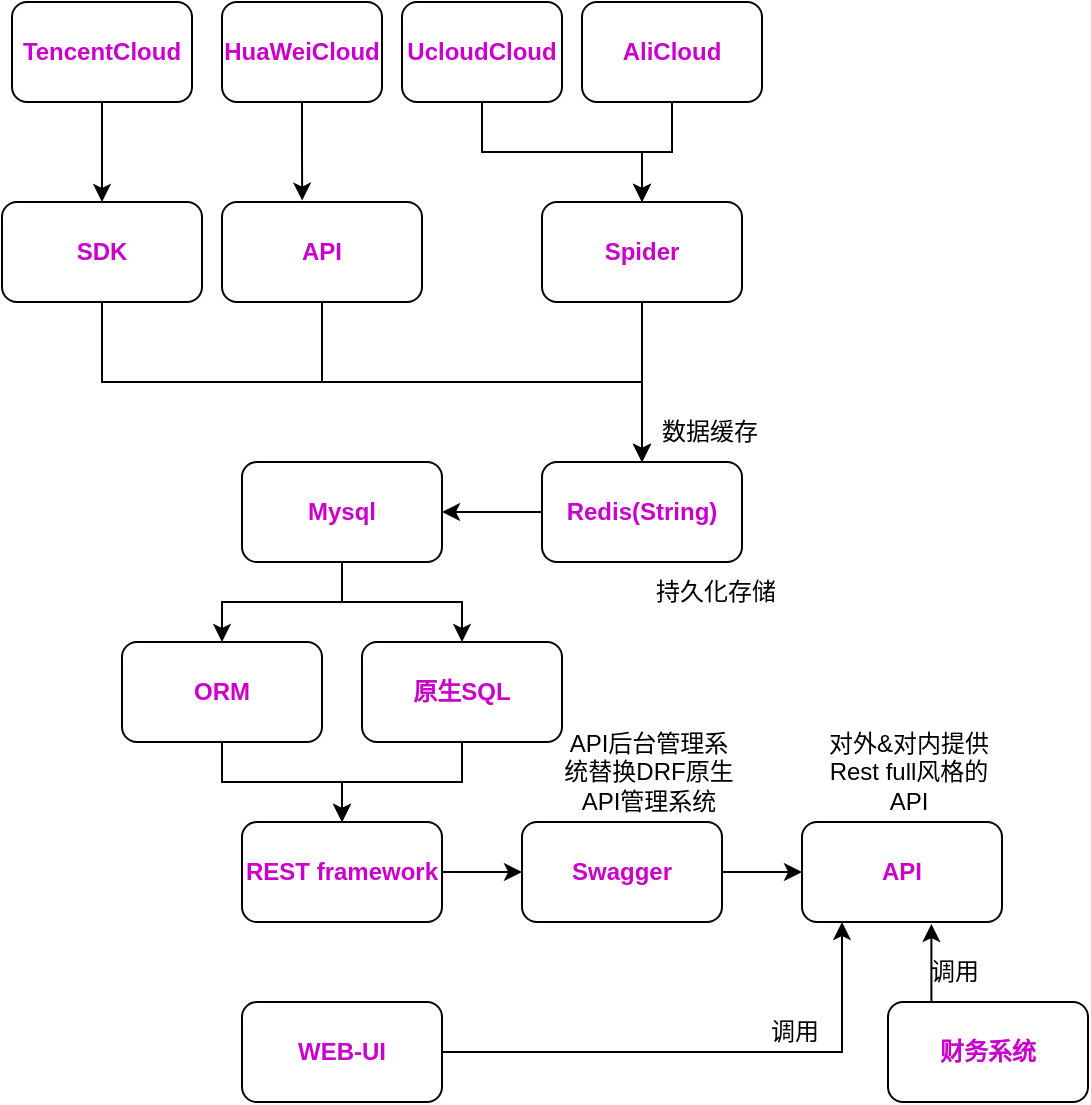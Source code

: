 <mxfile version="15.7.3" type="github">
  <diagram id="3ZC0mH_smzfq5iWnEpYT" name="Page-1">
    <mxGraphModel dx="815" dy="476" grid="1" gridSize="10" guides="1" tooltips="1" connect="1" arrows="1" fold="1" page="1" pageScale="1" pageWidth="827" pageHeight="1169" math="0" shadow="0">
      <root>
        <mxCell id="0" />
        <mxCell id="1" parent="0" />
        <mxCell id="DlUK5c7yhlgR1j1lUI_1-8" style="edgeStyle=orthogonalEdgeStyle;rounded=0;orthogonalLoop=1;jettySize=auto;html=1;exitX=0.5;exitY=1;exitDx=0;exitDy=0;entryX=0.5;entryY=0;entryDx=0;entryDy=0;fontColor=#CC00CC;" edge="1" parent="1" source="DlUK5c7yhlgR1j1lUI_1-1" target="DlUK5c7yhlgR1j1lUI_1-7">
          <mxGeometry relative="1" as="geometry" />
        </mxCell>
        <mxCell id="DlUK5c7yhlgR1j1lUI_1-1" value="&lt;b&gt;&lt;font color=&quot;#cc00cc&quot;&gt;TencentCloud&lt;/font&gt;&lt;/b&gt;" style="rounded=1;whiteSpace=wrap;html=1;" vertex="1" parent="1">
          <mxGeometry x="35" y="110" width="90" height="50" as="geometry" />
        </mxCell>
        <mxCell id="DlUK5c7yhlgR1j1lUI_1-13" style="edgeStyle=orthogonalEdgeStyle;rounded=0;orthogonalLoop=1;jettySize=auto;html=1;exitX=0.5;exitY=1;exitDx=0;exitDy=0;entryX=0.5;entryY=0;entryDx=0;entryDy=0;fontColor=#CC00CC;" edge="1" parent="1" source="DlUK5c7yhlgR1j1lUI_1-3" target="DlUK5c7yhlgR1j1lUI_1-12">
          <mxGeometry relative="1" as="geometry" />
        </mxCell>
        <mxCell id="DlUK5c7yhlgR1j1lUI_1-3" value="&lt;b&gt;&lt;font color=&quot;#cc00cc&quot;&gt;UcloudCloud&lt;/font&gt;&lt;/b&gt;" style="rounded=1;whiteSpace=wrap;html=1;" vertex="1" parent="1">
          <mxGeometry x="230" y="110" width="80" height="50" as="geometry" />
        </mxCell>
        <mxCell id="DlUK5c7yhlgR1j1lUI_1-48" style="edgeStyle=orthogonalEdgeStyle;rounded=0;orthogonalLoop=1;jettySize=auto;html=1;exitX=0.5;exitY=1;exitDx=0;exitDy=0;entryX=0.401;entryY=-0.014;entryDx=0;entryDy=0;entryPerimeter=0;fontColor=#000000;" edge="1" parent="1" source="DlUK5c7yhlgR1j1lUI_1-4" target="DlUK5c7yhlgR1j1lUI_1-11">
          <mxGeometry relative="1" as="geometry" />
        </mxCell>
        <mxCell id="DlUK5c7yhlgR1j1lUI_1-4" value="&lt;b&gt;&lt;font color=&quot;#cc00cc&quot;&gt;HuaWeiCloud&lt;/font&gt;&lt;/b&gt;" style="rounded=1;whiteSpace=wrap;html=1;" vertex="1" parent="1">
          <mxGeometry x="140" y="110" width="80" height="50" as="geometry" />
        </mxCell>
        <mxCell id="DlUK5c7yhlgR1j1lUI_1-14" style="edgeStyle=orthogonalEdgeStyle;rounded=0;orthogonalLoop=1;jettySize=auto;html=1;exitX=0.5;exitY=1;exitDx=0;exitDy=0;entryX=0.5;entryY=0;entryDx=0;entryDy=0;fontColor=#CC00CC;" edge="1" parent="1" source="DlUK5c7yhlgR1j1lUI_1-5" target="DlUK5c7yhlgR1j1lUI_1-12">
          <mxGeometry relative="1" as="geometry" />
        </mxCell>
        <mxCell id="DlUK5c7yhlgR1j1lUI_1-5" value="&lt;b&gt;&lt;font color=&quot;#cc00cc&quot;&gt;AliCloud&lt;/font&gt;&lt;/b&gt;" style="rounded=1;whiteSpace=wrap;html=1;" vertex="1" parent="1">
          <mxGeometry x="320" y="110" width="90" height="50" as="geometry" />
        </mxCell>
        <mxCell id="DlUK5c7yhlgR1j1lUI_1-32" style="edgeStyle=orthogonalEdgeStyle;rounded=0;orthogonalLoop=1;jettySize=auto;html=1;exitX=0;exitY=0.5;exitDx=0;exitDy=0;entryX=1;entryY=0.5;entryDx=0;entryDy=0;fontColor=#000000;" edge="1" parent="1" source="DlUK5c7yhlgR1j1lUI_1-6" target="DlUK5c7yhlgR1j1lUI_1-20">
          <mxGeometry relative="1" as="geometry" />
        </mxCell>
        <mxCell id="DlUK5c7yhlgR1j1lUI_1-6" value="&lt;b&gt;&lt;font color=&quot;#cc00cc&quot;&gt;Redis(String)&lt;/font&gt;&lt;/b&gt;" style="rounded=1;whiteSpace=wrap;html=1;" vertex="1" parent="1">
          <mxGeometry x="300" y="340" width="100" height="50" as="geometry" />
        </mxCell>
        <mxCell id="DlUK5c7yhlgR1j1lUI_1-19" style="edgeStyle=orthogonalEdgeStyle;rounded=0;orthogonalLoop=1;jettySize=auto;html=1;exitX=0.5;exitY=1;exitDx=0;exitDy=0;entryX=0.5;entryY=0;entryDx=0;entryDy=0;fontColor=#CC00CC;" edge="1" parent="1" source="DlUK5c7yhlgR1j1lUI_1-7" target="DlUK5c7yhlgR1j1lUI_1-6">
          <mxGeometry relative="1" as="geometry" />
        </mxCell>
        <mxCell id="DlUK5c7yhlgR1j1lUI_1-7" value="&lt;b&gt;&lt;font color=&quot;#cc00cc&quot;&gt;SDK&lt;/font&gt;&lt;/b&gt;" style="rounded=1;whiteSpace=wrap;html=1;" vertex="1" parent="1">
          <mxGeometry x="30" y="210" width="100" height="50" as="geometry" />
        </mxCell>
        <mxCell id="DlUK5c7yhlgR1j1lUI_1-16" style="edgeStyle=orthogonalEdgeStyle;rounded=0;orthogonalLoop=1;jettySize=auto;html=1;exitX=0.5;exitY=1;exitDx=0;exitDy=0;entryX=0.5;entryY=0;entryDx=0;entryDy=0;fontColor=#CC00CC;" edge="1" parent="1" source="DlUK5c7yhlgR1j1lUI_1-11" target="DlUK5c7yhlgR1j1lUI_1-6">
          <mxGeometry relative="1" as="geometry" />
        </mxCell>
        <mxCell id="DlUK5c7yhlgR1j1lUI_1-11" value="&lt;b&gt;&lt;font color=&quot;#cc00cc&quot;&gt;API&lt;/font&gt;&lt;/b&gt;" style="rounded=1;whiteSpace=wrap;html=1;" vertex="1" parent="1">
          <mxGeometry x="140" y="210" width="100" height="50" as="geometry" />
        </mxCell>
        <mxCell id="DlUK5c7yhlgR1j1lUI_1-17" style="edgeStyle=orthogonalEdgeStyle;rounded=0;orthogonalLoop=1;jettySize=auto;html=1;exitX=0.5;exitY=1;exitDx=0;exitDy=0;fontColor=#CC00CC;" edge="1" parent="1" source="DlUK5c7yhlgR1j1lUI_1-12">
          <mxGeometry relative="1" as="geometry">
            <mxPoint x="350" y="340" as="targetPoint" />
          </mxGeometry>
        </mxCell>
        <mxCell id="DlUK5c7yhlgR1j1lUI_1-12" value="&lt;b&gt;&lt;font color=&quot;#cc00cc&quot;&gt;Spider&lt;/font&gt;&lt;/b&gt;" style="rounded=1;whiteSpace=wrap;html=1;" vertex="1" parent="1">
          <mxGeometry x="300" y="210" width="100" height="50" as="geometry" />
        </mxCell>
        <mxCell id="DlUK5c7yhlgR1j1lUI_1-26" style="edgeStyle=orthogonalEdgeStyle;rounded=0;orthogonalLoop=1;jettySize=auto;html=1;exitX=0.5;exitY=1;exitDx=0;exitDy=0;entryX=0.5;entryY=0;entryDx=0;entryDy=0;fontColor=#000000;" edge="1" parent="1" source="DlUK5c7yhlgR1j1lUI_1-20" target="DlUK5c7yhlgR1j1lUI_1-24">
          <mxGeometry relative="1" as="geometry" />
        </mxCell>
        <mxCell id="DlUK5c7yhlgR1j1lUI_1-27" style="edgeStyle=orthogonalEdgeStyle;rounded=0;orthogonalLoop=1;jettySize=auto;html=1;exitX=0.5;exitY=1;exitDx=0;exitDy=0;entryX=0.5;entryY=0;entryDx=0;entryDy=0;fontColor=#000000;" edge="1" parent="1" source="DlUK5c7yhlgR1j1lUI_1-20" target="DlUK5c7yhlgR1j1lUI_1-25">
          <mxGeometry relative="1" as="geometry" />
        </mxCell>
        <mxCell id="DlUK5c7yhlgR1j1lUI_1-20" value="&lt;b&gt;&lt;font color=&quot;#cc00cc&quot;&gt;Mysql&lt;/font&gt;&lt;/b&gt;" style="rounded=1;whiteSpace=wrap;html=1;" vertex="1" parent="1">
          <mxGeometry x="150" y="340" width="100" height="50" as="geometry" />
        </mxCell>
        <mxCell id="DlUK5c7yhlgR1j1lUI_1-21" value="&lt;font color=&quot;#000000&quot;&gt;数据缓存&lt;/font&gt;" style="text;html=1;strokeColor=none;fillColor=none;align=center;verticalAlign=middle;whiteSpace=wrap;rounded=0;fontColor=#CC00CC;" vertex="1" parent="1">
          <mxGeometry x="354" y="310" width="60" height="30" as="geometry" />
        </mxCell>
        <mxCell id="DlUK5c7yhlgR1j1lUI_1-23" value="&lt;font color=&quot;#000000&quot;&gt;持久化存储&lt;/font&gt;" style="text;html=1;strokeColor=none;fillColor=none;align=center;verticalAlign=middle;whiteSpace=wrap;rounded=0;fontColor=#CC00CC;" vertex="1" parent="1">
          <mxGeometry x="354" y="390" width="66" height="30" as="geometry" />
        </mxCell>
        <mxCell id="DlUK5c7yhlgR1j1lUI_1-29" style="edgeStyle=orthogonalEdgeStyle;rounded=0;orthogonalLoop=1;jettySize=auto;html=1;exitX=0.5;exitY=1;exitDx=0;exitDy=0;entryX=0.5;entryY=0;entryDx=0;entryDy=0;fontColor=#000000;" edge="1" parent="1" source="DlUK5c7yhlgR1j1lUI_1-24" target="DlUK5c7yhlgR1j1lUI_1-28">
          <mxGeometry relative="1" as="geometry" />
        </mxCell>
        <mxCell id="DlUK5c7yhlgR1j1lUI_1-24" value="&lt;b&gt;&lt;font color=&quot;#cc00cc&quot;&gt;ORM&lt;/font&gt;&lt;/b&gt;" style="rounded=1;whiteSpace=wrap;html=1;" vertex="1" parent="1">
          <mxGeometry x="90" y="430" width="100" height="50" as="geometry" />
        </mxCell>
        <mxCell id="DlUK5c7yhlgR1j1lUI_1-30" style="edgeStyle=orthogonalEdgeStyle;rounded=0;orthogonalLoop=1;jettySize=auto;html=1;exitX=0.5;exitY=1;exitDx=0;exitDy=0;entryX=0.5;entryY=0;entryDx=0;entryDy=0;fontColor=#000000;" edge="1" parent="1" source="DlUK5c7yhlgR1j1lUI_1-25" target="DlUK5c7yhlgR1j1lUI_1-28">
          <mxGeometry relative="1" as="geometry" />
        </mxCell>
        <mxCell id="DlUK5c7yhlgR1j1lUI_1-25" value="&lt;font color=&quot;#cc00cc&quot;&gt;&lt;b&gt;原生SQL&lt;/b&gt;&lt;/font&gt;" style="rounded=1;whiteSpace=wrap;html=1;" vertex="1" parent="1">
          <mxGeometry x="210" y="430" width="100" height="50" as="geometry" />
        </mxCell>
        <mxCell id="DlUK5c7yhlgR1j1lUI_1-33" style="edgeStyle=orthogonalEdgeStyle;rounded=0;orthogonalLoop=1;jettySize=auto;html=1;exitX=1;exitY=0.5;exitDx=0;exitDy=0;entryX=0;entryY=0.5;entryDx=0;entryDy=0;fontColor=#000000;" edge="1" parent="1" source="DlUK5c7yhlgR1j1lUI_1-28" target="DlUK5c7yhlgR1j1lUI_1-31">
          <mxGeometry relative="1" as="geometry" />
        </mxCell>
        <mxCell id="DlUK5c7yhlgR1j1lUI_1-28" value="&lt;b&gt;&lt;font color=&quot;#cc00cc&quot;&gt;REST framework&lt;/font&gt;&lt;/b&gt;" style="rounded=1;whiteSpace=wrap;html=1;" vertex="1" parent="1">
          <mxGeometry x="150" y="520" width="100" height="50" as="geometry" />
        </mxCell>
        <mxCell id="DlUK5c7yhlgR1j1lUI_1-37" style="edgeStyle=orthogonalEdgeStyle;rounded=0;orthogonalLoop=1;jettySize=auto;html=1;exitX=1;exitY=0.5;exitDx=0;exitDy=0;entryX=0;entryY=0.5;entryDx=0;entryDy=0;fontColor=#000000;" edge="1" parent="1" source="DlUK5c7yhlgR1j1lUI_1-31" target="DlUK5c7yhlgR1j1lUI_1-34">
          <mxGeometry relative="1" as="geometry" />
        </mxCell>
        <mxCell id="DlUK5c7yhlgR1j1lUI_1-31" value="&lt;b&gt;&lt;font color=&quot;#cc00cc&quot;&gt;Swagger&lt;/font&gt;&lt;/b&gt;" style="rounded=1;whiteSpace=wrap;html=1;" vertex="1" parent="1">
          <mxGeometry x="290" y="520" width="100" height="50" as="geometry" />
        </mxCell>
        <mxCell id="DlUK5c7yhlgR1j1lUI_1-34" value="&lt;b&gt;&lt;font color=&quot;#cc00cc&quot;&gt;API&lt;/font&gt;&lt;/b&gt;" style="rounded=1;whiteSpace=wrap;html=1;" vertex="1" parent="1">
          <mxGeometry x="430" y="520" width="100" height="50" as="geometry" />
        </mxCell>
        <mxCell id="DlUK5c7yhlgR1j1lUI_1-39" value="&lt;font color=&quot;#000000&quot;&gt;对外&amp;amp;对内提供Rest full风格的API&lt;/font&gt;" style="text;html=1;strokeColor=none;fillColor=none;align=center;verticalAlign=middle;whiteSpace=wrap;rounded=0;fontColor=#CC00CC;" vertex="1" parent="1">
          <mxGeometry x="437" y="480" width="93" height="30" as="geometry" />
        </mxCell>
        <mxCell id="DlUK5c7yhlgR1j1lUI_1-40" value="&lt;font color=&quot;#000000&quot;&gt;API后台管理系统替换DRF原生API管理系统&lt;/font&gt;" style="text;html=1;strokeColor=none;fillColor=none;align=center;verticalAlign=middle;whiteSpace=wrap;rounded=0;fontColor=#CC00CC;" vertex="1" parent="1">
          <mxGeometry x="307" y="480" width="93" height="30" as="geometry" />
        </mxCell>
        <mxCell id="DlUK5c7yhlgR1j1lUI_1-42" style="edgeStyle=orthogonalEdgeStyle;rounded=0;orthogonalLoop=1;jettySize=auto;html=1;exitX=1;exitY=0.5;exitDx=0;exitDy=0;fontColor=#000000;" edge="1" parent="1" source="DlUK5c7yhlgR1j1lUI_1-41" target="DlUK5c7yhlgR1j1lUI_1-34">
          <mxGeometry relative="1" as="geometry">
            <Array as="points">
              <mxPoint x="450" y="635" />
            </Array>
          </mxGeometry>
        </mxCell>
        <mxCell id="DlUK5c7yhlgR1j1lUI_1-41" value="&lt;b&gt;&lt;font color=&quot;#cc00cc&quot;&gt;WEB-UI&lt;/font&gt;&lt;/b&gt;" style="rounded=1;whiteSpace=wrap;html=1;" vertex="1" parent="1">
          <mxGeometry x="150" y="610" width="100" height="50" as="geometry" />
        </mxCell>
        <mxCell id="DlUK5c7yhlgR1j1lUI_1-43" value="&lt;font color=&quot;#000000&quot;&gt;调用&lt;/font&gt;" style="text;html=1;strokeColor=none;fillColor=none;align=center;verticalAlign=middle;whiteSpace=wrap;rounded=0;fontColor=#CC00CC;" vertex="1" parent="1">
          <mxGeometry x="380" y="610" width="93" height="30" as="geometry" />
        </mxCell>
        <mxCell id="DlUK5c7yhlgR1j1lUI_1-45" style="edgeStyle=orthogonalEdgeStyle;rounded=0;orthogonalLoop=1;jettySize=auto;html=1;exitX=0.25;exitY=0;exitDx=0;exitDy=0;entryX=0.647;entryY=1.02;entryDx=0;entryDy=0;entryPerimeter=0;fontColor=#000000;" edge="1" parent="1" source="DlUK5c7yhlgR1j1lUI_1-44" target="DlUK5c7yhlgR1j1lUI_1-34">
          <mxGeometry relative="1" as="geometry" />
        </mxCell>
        <mxCell id="DlUK5c7yhlgR1j1lUI_1-44" value="&lt;b&gt;&lt;font color=&quot;#cc00cc&quot;&gt;财务系统&lt;/font&gt;&lt;/b&gt;" style="rounded=1;whiteSpace=wrap;html=1;" vertex="1" parent="1">
          <mxGeometry x="473" y="610" width="100" height="50" as="geometry" />
        </mxCell>
        <mxCell id="DlUK5c7yhlgR1j1lUI_1-46" value="&lt;font color=&quot;#000000&quot;&gt;调用&lt;/font&gt;" style="text;html=1;strokeColor=none;fillColor=none;align=center;verticalAlign=middle;whiteSpace=wrap;rounded=0;fontColor=#CC00CC;" vertex="1" parent="1">
          <mxGeometry x="460" y="580" width="93" height="30" as="geometry" />
        </mxCell>
      </root>
    </mxGraphModel>
  </diagram>
</mxfile>
